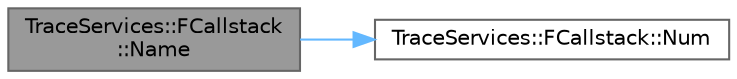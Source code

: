 digraph "TraceServices::FCallstack::Name"
{
 // INTERACTIVE_SVG=YES
 // LATEX_PDF_SIZE
  bgcolor="transparent";
  edge [fontname=Helvetica,fontsize=10,labelfontname=Helvetica,labelfontsize=10];
  node [fontname=Helvetica,fontsize=10,shape=box,height=0.2,width=0.4];
  rankdir="LR";
  Node1 [id="Node000001",label="TraceServices::FCallstack\l::Name",height=0.2,width=0.4,color="gray40", fillcolor="grey60", style="filled", fontcolor="black",tooltip="Gets the cached symbol name at a given stack depth."];
  Node1 -> Node2 [id="edge1_Node000001_Node000002",color="steelblue1",style="solid",tooltip=" "];
  Node2 [id="Node000002",label="TraceServices::FCallstack::Num",height=0.2,width=0.4,color="grey40", fillcolor="white", style="filled",URL="$dd/d8d/structTraceServices_1_1FCallstack.html#ae0c3a00d8beed9bf8bf4fcbc8a5cabaf",tooltip="Gets the number of stack frames in callstack."];
}
